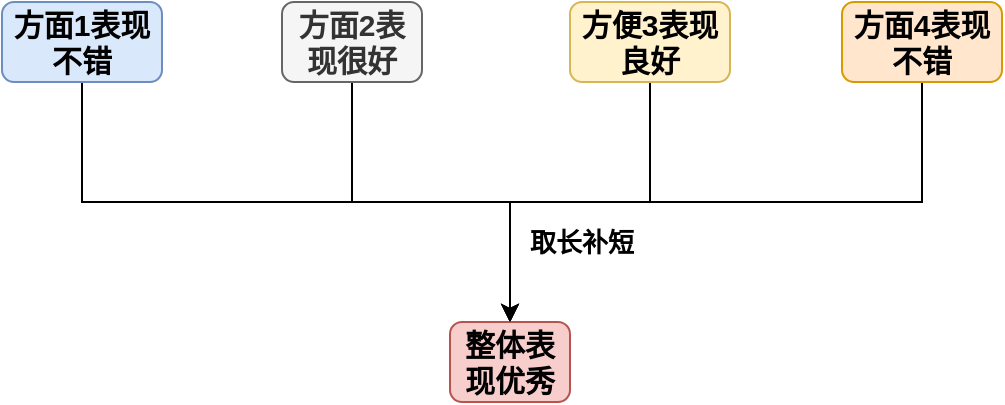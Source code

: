 <mxfile version="12.8.8" type="device"><diagram id="5kkrHRnLDr-zoF9X0Mox" name="Page-1"><mxGraphModel dx="1422" dy="714" grid="1" gridSize="10" guides="1" tooltips="1" connect="1" arrows="1" fold="1" page="1" pageScale="1" pageWidth="827" pageHeight="1169" math="0" shadow="0"><root><mxCell id="0"/><mxCell id="1" parent="0"/><mxCell id="QJiHuMIFE91oSJ3zDUz1-23" style="edgeStyle=orthogonalEdgeStyle;rounded=0;orthogonalLoop=1;jettySize=auto;html=1;exitX=0.5;exitY=1;exitDx=0;exitDy=0;entryX=0.5;entryY=0;entryDx=0;entryDy=0;fontSize=13;" edge="1" parent="1" source="g9_K2Z3MGJYuCKEAuIRh-5" target="QJiHuMIFE91oSJ3zDUz1-12"><mxGeometry relative="1" as="geometry"/></mxCell><mxCell id="g9_K2Z3MGJYuCKEAuIRh-5" value="方面2表现很好" style="rounded=1;whiteSpace=wrap;html=1;fontSize=15;fontStyle=1;fillColor=#f5f5f5;strokeColor=#666666;fontColor=#333333;" parent="1" vertex="1"><mxGeometry x="190" y="390" width="70" height="40" as="geometry"/></mxCell><mxCell id="QJiHuMIFE91oSJ3zDUz1-19" style="edgeStyle=orthogonalEdgeStyle;rounded=0;orthogonalLoop=1;jettySize=auto;html=1;exitX=0.5;exitY=1;exitDx=0;exitDy=0;" edge="1" parent="1" source="QJiHuMIFE91oSJ3zDUz1-10" target="QJiHuMIFE91oSJ3zDUz1-12"><mxGeometry relative="1" as="geometry"/></mxCell><mxCell id="QJiHuMIFE91oSJ3zDUz1-10" value="方便3表现良好" style="rounded=1;whiteSpace=wrap;html=1;fontSize=15;fontStyle=1;fillColor=#fff2cc;strokeColor=#d6b656;" vertex="1" parent="1"><mxGeometry x="334" y="390" width="80" height="40" as="geometry"/></mxCell><mxCell id="QJiHuMIFE91oSJ3zDUz1-20" style="edgeStyle=orthogonalEdgeStyle;rounded=0;orthogonalLoop=1;jettySize=auto;html=1;exitX=0.5;exitY=1;exitDx=0;exitDy=0;entryX=0.5;entryY=0;entryDx=0;entryDy=0;" edge="1" parent="1" source="QJiHuMIFE91oSJ3zDUz1-11" target="QJiHuMIFE91oSJ3zDUz1-12"><mxGeometry relative="1" as="geometry"/></mxCell><mxCell id="QJiHuMIFE91oSJ3zDUz1-11" value="方面4表现不错" style="rounded=1;whiteSpace=wrap;html=1;fontSize=15;fontStyle=1;fillColor=#ffe6cc;strokeColor=#d79b00;" vertex="1" parent="1"><mxGeometry x="470" y="390" width="80" height="40" as="geometry"/></mxCell><mxCell id="QJiHuMIFE91oSJ3zDUz1-12" value="整体表现优秀" style="rounded=1;whiteSpace=wrap;html=1;fontSize=15;fontStyle=1;fillColor=#f8cecc;strokeColor=#b85450;" vertex="1" parent="1"><mxGeometry x="274" y="550" width="60" height="40" as="geometry"/></mxCell><mxCell id="QJiHuMIFE91oSJ3zDUz1-17" style="edgeStyle=orthogonalEdgeStyle;rounded=0;orthogonalLoop=1;jettySize=auto;html=1;exitX=0.5;exitY=1;exitDx=0;exitDy=0;" edge="1" parent="1" source="QJiHuMIFE91oSJ3zDUz1-16" target="QJiHuMIFE91oSJ3zDUz1-12"><mxGeometry relative="1" as="geometry"/></mxCell><mxCell id="QJiHuMIFE91oSJ3zDUz1-16" value="方面1表现不错" style="rounded=1;whiteSpace=wrap;html=1;fontSize=15;fontStyle=1;fillColor=#dae8fc;strokeColor=#6c8ebf;" vertex="1" parent="1"><mxGeometry x="50" y="390" width="80" height="40" as="geometry"/></mxCell><mxCell id="QJiHuMIFE91oSJ3zDUz1-21" value="取长补短" style="text;html=1;strokeColor=none;fillColor=none;align=center;verticalAlign=middle;whiteSpace=wrap;rounded=0;fontStyle=1;fontSize=13;" vertex="1" parent="1"><mxGeometry x="310" y="500" width="60" height="20" as="geometry"/></mxCell></root></mxGraphModel></diagram></mxfile>